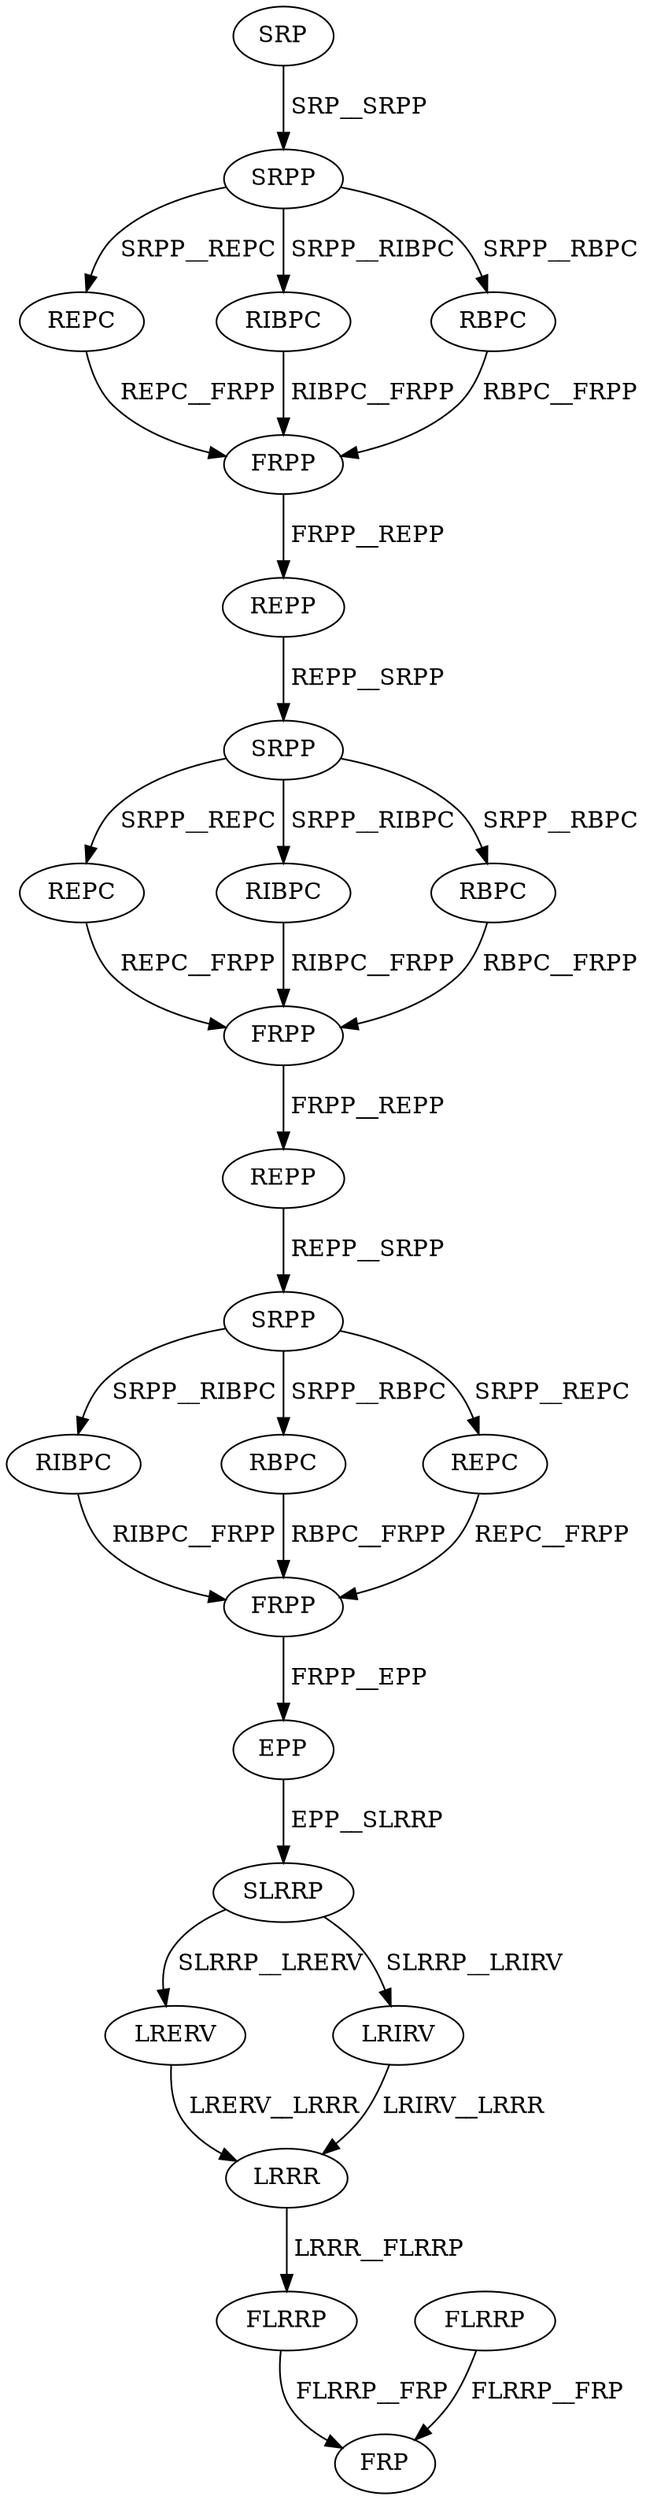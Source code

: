 digraph G { 
1 [label="SRP",color=black,fontcolor=black];
2 [label="SRPP",color=black,fontcolor=black];
3 [label="REPC",color=black,fontcolor=black];
4 [label="RIBPC",color=black,fontcolor=black];
5 [label="RBPC",color=black,fontcolor=black];
6 [label="FRPP",color=black,fontcolor=black];
7 [label="REPP",color=black,fontcolor=black];
8 [label="SRPP",color=black,fontcolor=black];
9 [label="REPC",color=black,fontcolor=black];
10 [label="RIBPC",color=black,fontcolor=black];
11 [label="RBPC",color=black,fontcolor=black];
12 [label="FRPP",color=black,fontcolor=black];
13 [label="REPP",color=black,fontcolor=black];
14 [label="SRPP",color=black,fontcolor=black];
15 [label="RIBPC",color=black,fontcolor=black];
16 [label="RBPC",color=black,fontcolor=black];
17 [label="REPC",color=black,fontcolor=black];
18 [label="FRPP",color=black,fontcolor=black];
19 [label="EPP",color=black,fontcolor=black];
20 [label="SLRRP",color=black,fontcolor=black];
21 [label="LRERV",color=black,fontcolor=black];
22 [label="LRIRV",color=black,fontcolor=black];
23 [label="FLRRP",color=black,fontcolor=black];
24 [label="LRRR",color=black,fontcolor=black];
25 [label="FLRRP",color=black,fontcolor=black];
26 [label="FRP",color=black,fontcolor=black];
1->2[label=" SRP__SRPP",color=black,fontcolor=black];
2->3[label=" SRPP__REPC",color=black,fontcolor=black];
2->4[label=" SRPP__RIBPC",color=black,fontcolor=black];
2->5[label=" SRPP__RBPC",color=black,fontcolor=black];
3->6[label=" REPC__FRPP",color=black,fontcolor=black];
4->6[label=" RIBPC__FRPP",color=black,fontcolor=black];
5->6[label=" RBPC__FRPP",color=black,fontcolor=black];
6->7[label=" FRPP__REPP",color=black,fontcolor=black];
7->8[label=" REPP__SRPP",color=black,fontcolor=black];
8->9[label=" SRPP__REPC",color=black,fontcolor=black];
8->10[label=" SRPP__RIBPC",color=black,fontcolor=black];
8->11[label=" SRPP__RBPC",color=black,fontcolor=black];
9->12[label=" REPC__FRPP",color=black,fontcolor=black];
10->12[label=" RIBPC__FRPP",color=black,fontcolor=black];
11->12[label=" RBPC__FRPP",color=black,fontcolor=black];
12->13[label=" FRPP__REPP",color=black,fontcolor=black];
13->14[label=" REPP__SRPP",color=black,fontcolor=black];
14->15[label=" SRPP__RIBPC",color=black,fontcolor=black];
14->16[label=" SRPP__RBPC",color=black,fontcolor=black];
14->17[label=" SRPP__REPC",color=black,fontcolor=black];
15->18[label=" RIBPC__FRPP",color=black,fontcolor=black];
16->18[label=" RBPC__FRPP",color=black,fontcolor=black];
17->18[label=" REPC__FRPP",color=black,fontcolor=black];
18->19[label=" FRPP__EPP",color=black,fontcolor=black];
19->20[label=" EPP__SLRRP",color=black,fontcolor=black];
20->21[label=" SLRRP__LRERV",color=black,fontcolor=black];
20->22[label=" SLRRP__LRIRV",color=black,fontcolor=black];
21->24[label=" LRERV__LRRR",color=black,fontcolor=black];
22->24[label=" LRIRV__LRRR",color=black,fontcolor=black];
23->26[label=" FLRRP__FRP",color=black,fontcolor=black];
24->25[label=" LRRR__FLRRP",color=black,fontcolor=black];
25->26[label=" FLRRP__FRP",color=black,fontcolor=black];
}
